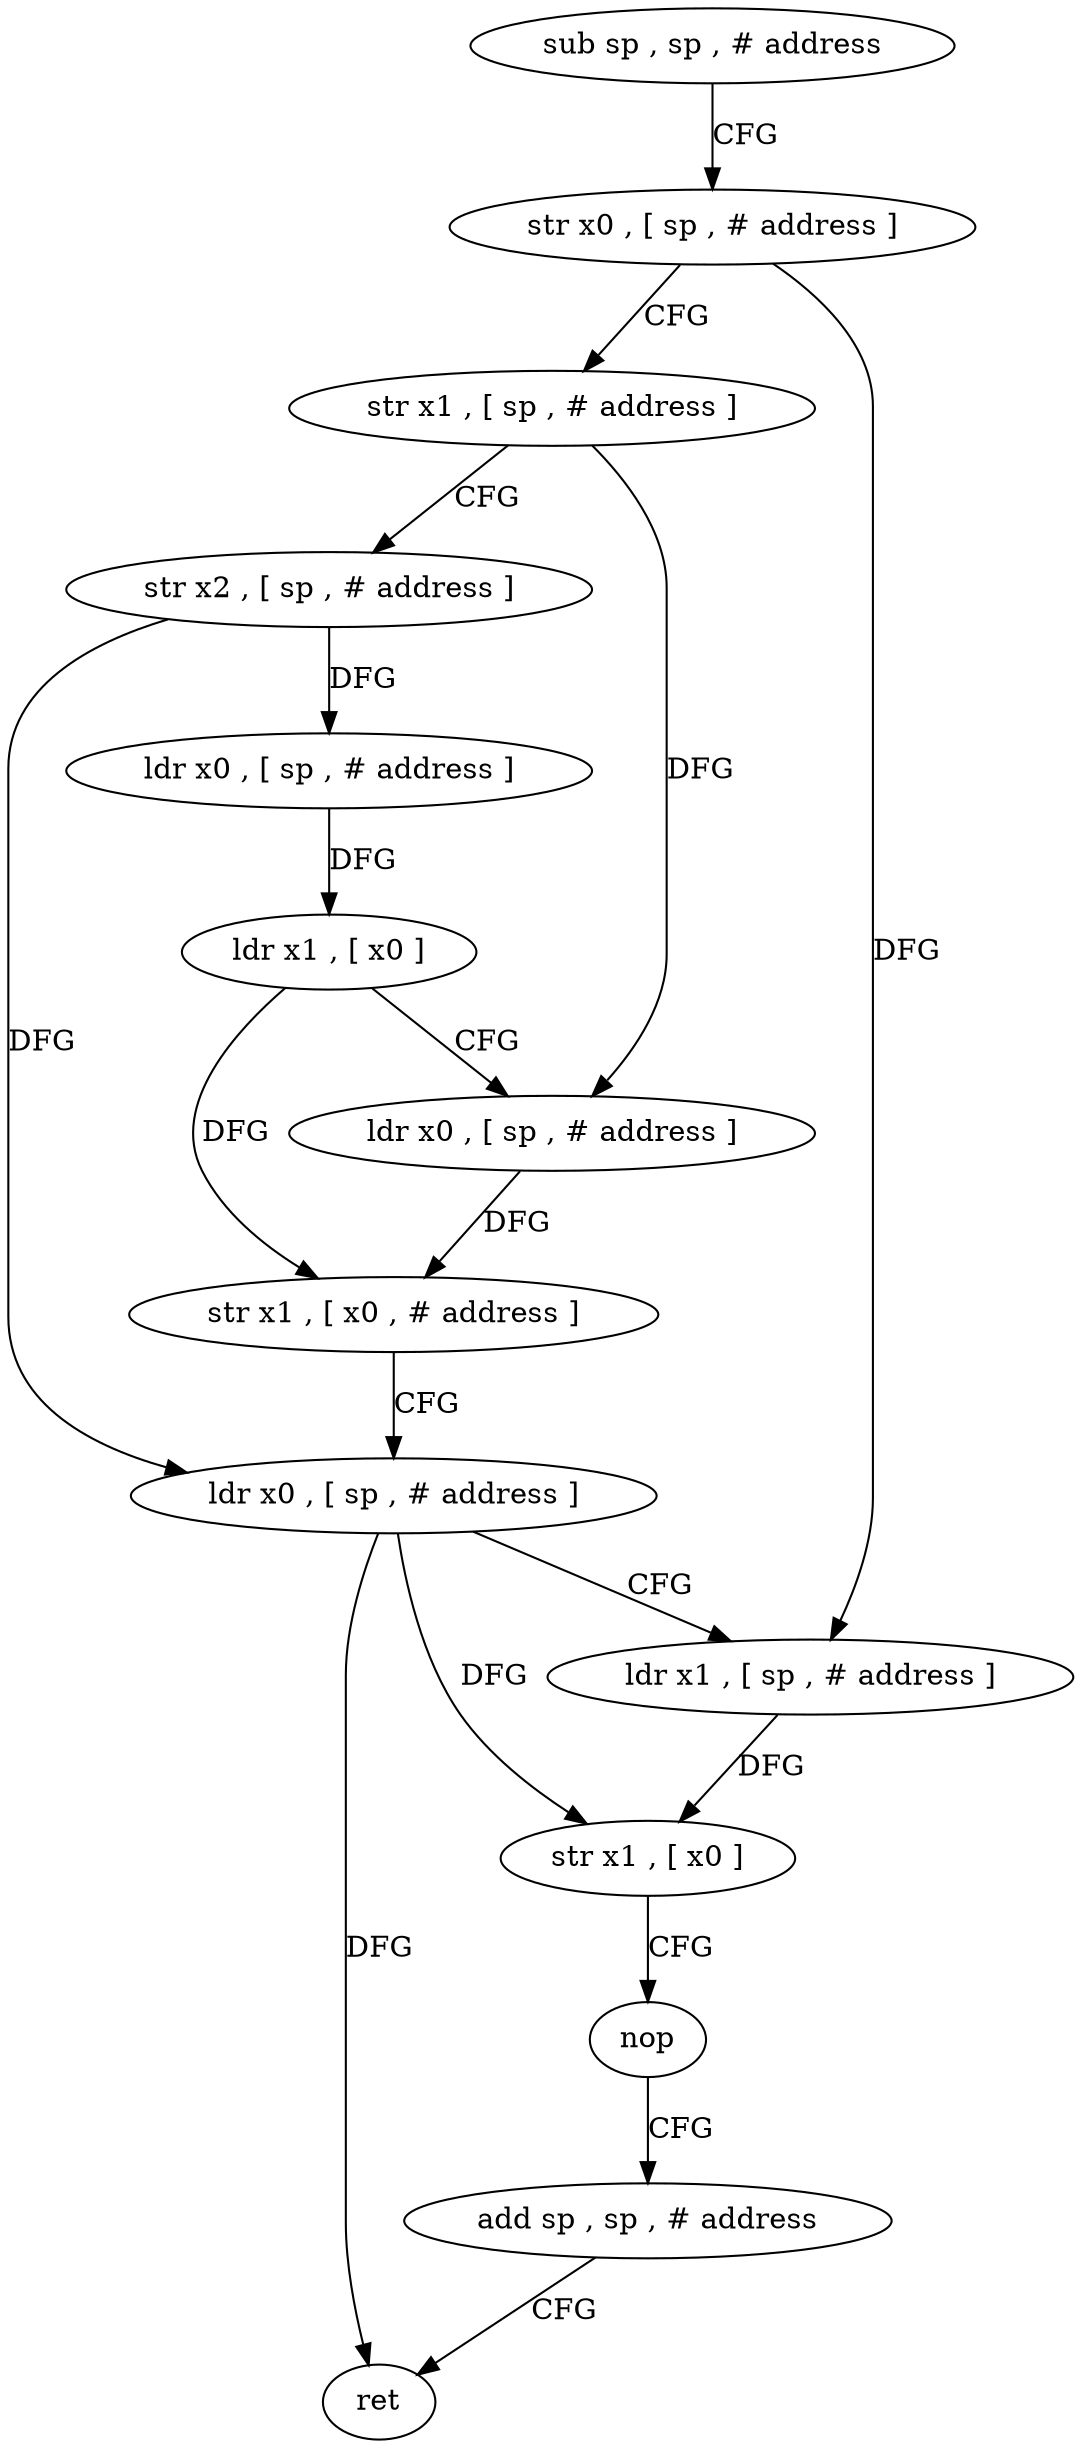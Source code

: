 digraph "func" {
"4233816" [label = "sub sp , sp , # address" ]
"4233820" [label = "str x0 , [ sp , # address ]" ]
"4233824" [label = "str x1 , [ sp , # address ]" ]
"4233828" [label = "str x2 , [ sp , # address ]" ]
"4233832" [label = "ldr x0 , [ sp , # address ]" ]
"4233836" [label = "ldr x1 , [ x0 ]" ]
"4233840" [label = "ldr x0 , [ sp , # address ]" ]
"4233844" [label = "str x1 , [ x0 , # address ]" ]
"4233848" [label = "ldr x0 , [ sp , # address ]" ]
"4233852" [label = "ldr x1 , [ sp , # address ]" ]
"4233856" [label = "str x1 , [ x0 ]" ]
"4233860" [label = "nop" ]
"4233864" [label = "add sp , sp , # address" ]
"4233868" [label = "ret" ]
"4233816" -> "4233820" [ label = "CFG" ]
"4233820" -> "4233824" [ label = "CFG" ]
"4233820" -> "4233852" [ label = "DFG" ]
"4233824" -> "4233828" [ label = "CFG" ]
"4233824" -> "4233840" [ label = "DFG" ]
"4233828" -> "4233832" [ label = "DFG" ]
"4233828" -> "4233848" [ label = "DFG" ]
"4233832" -> "4233836" [ label = "DFG" ]
"4233836" -> "4233840" [ label = "CFG" ]
"4233836" -> "4233844" [ label = "DFG" ]
"4233840" -> "4233844" [ label = "DFG" ]
"4233844" -> "4233848" [ label = "CFG" ]
"4233848" -> "4233852" [ label = "CFG" ]
"4233848" -> "4233856" [ label = "DFG" ]
"4233848" -> "4233868" [ label = "DFG" ]
"4233852" -> "4233856" [ label = "DFG" ]
"4233856" -> "4233860" [ label = "CFG" ]
"4233860" -> "4233864" [ label = "CFG" ]
"4233864" -> "4233868" [ label = "CFG" ]
}
